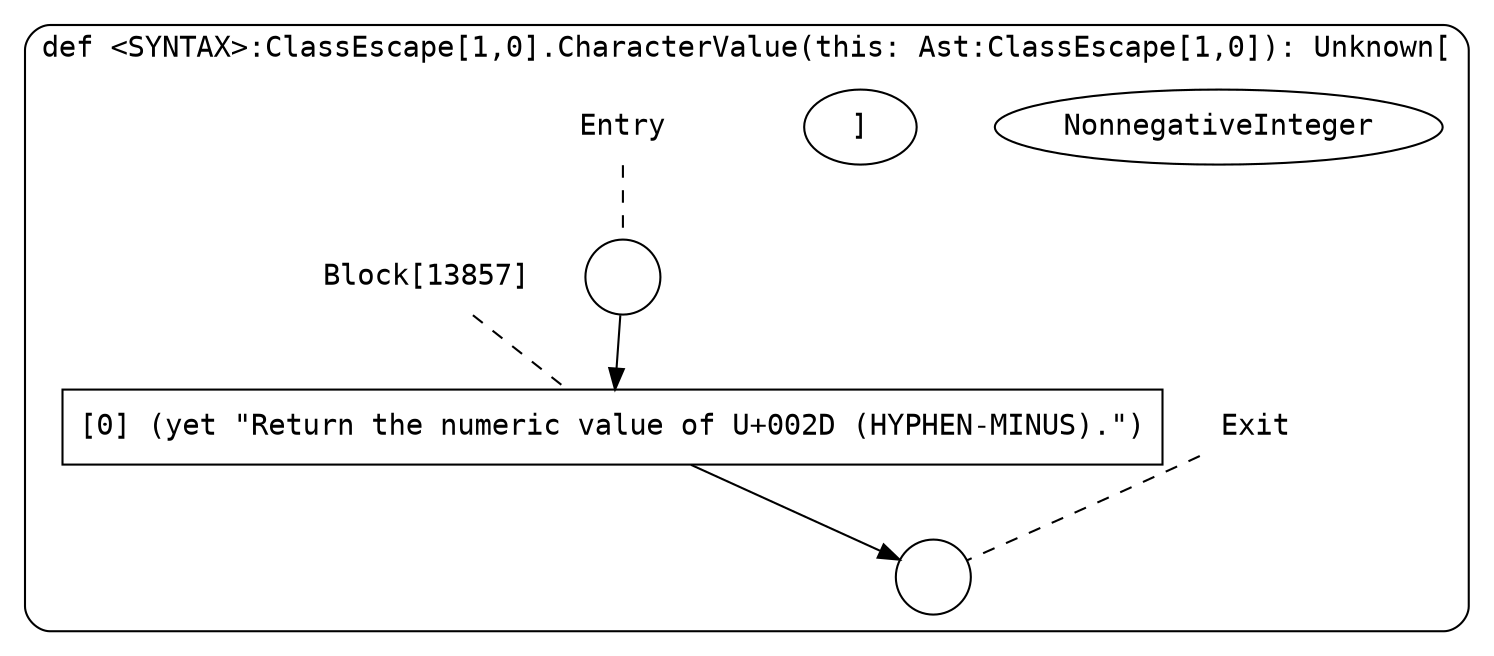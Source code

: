 digraph {
  graph [fontname = "Consolas"]
  node [fontname = "Consolas"]
  edge [fontname = "Consolas"]
  subgraph cluster2215 {
    label = "def <SYNTAX>:ClassEscape[1,0].CharacterValue(this: Ast:ClassEscape[1,0]): Unknown["NonnegativeInteger"]"
    style = rounded
    cluster2215_entry_name [shape=none, label=<<font color="black">Entry</font>>]
    cluster2215_entry_name -> cluster2215_entry [arrowhead=none, color="black", style=dashed]
    cluster2215_entry [shape=circle label=" " color="black" fillcolor="white" style=filled]
    cluster2215_entry -> node13857 [color="black"]
    cluster2215_exit_name [shape=none, label=<<font color="black">Exit</font>>]
    cluster2215_exit_name -> cluster2215_exit [arrowhead=none, color="black", style=dashed]
    cluster2215_exit [shape=circle label=" " color="black" fillcolor="white" style=filled]
    node13857_name [shape=none, label=<<font color="black">Block[13857]</font>>]
    node13857_name -> node13857 [arrowhead=none, color="black", style=dashed]
    node13857 [shape=box, label=<<font color="black">[0] (yet &quot;Return the numeric value of U+002D (HYPHEN-MINUS).&quot;)<BR ALIGN="LEFT"/></font>> color="black" fillcolor="white", style=filled]
    node13857 -> cluster2215_exit [color="black"]
  }
}